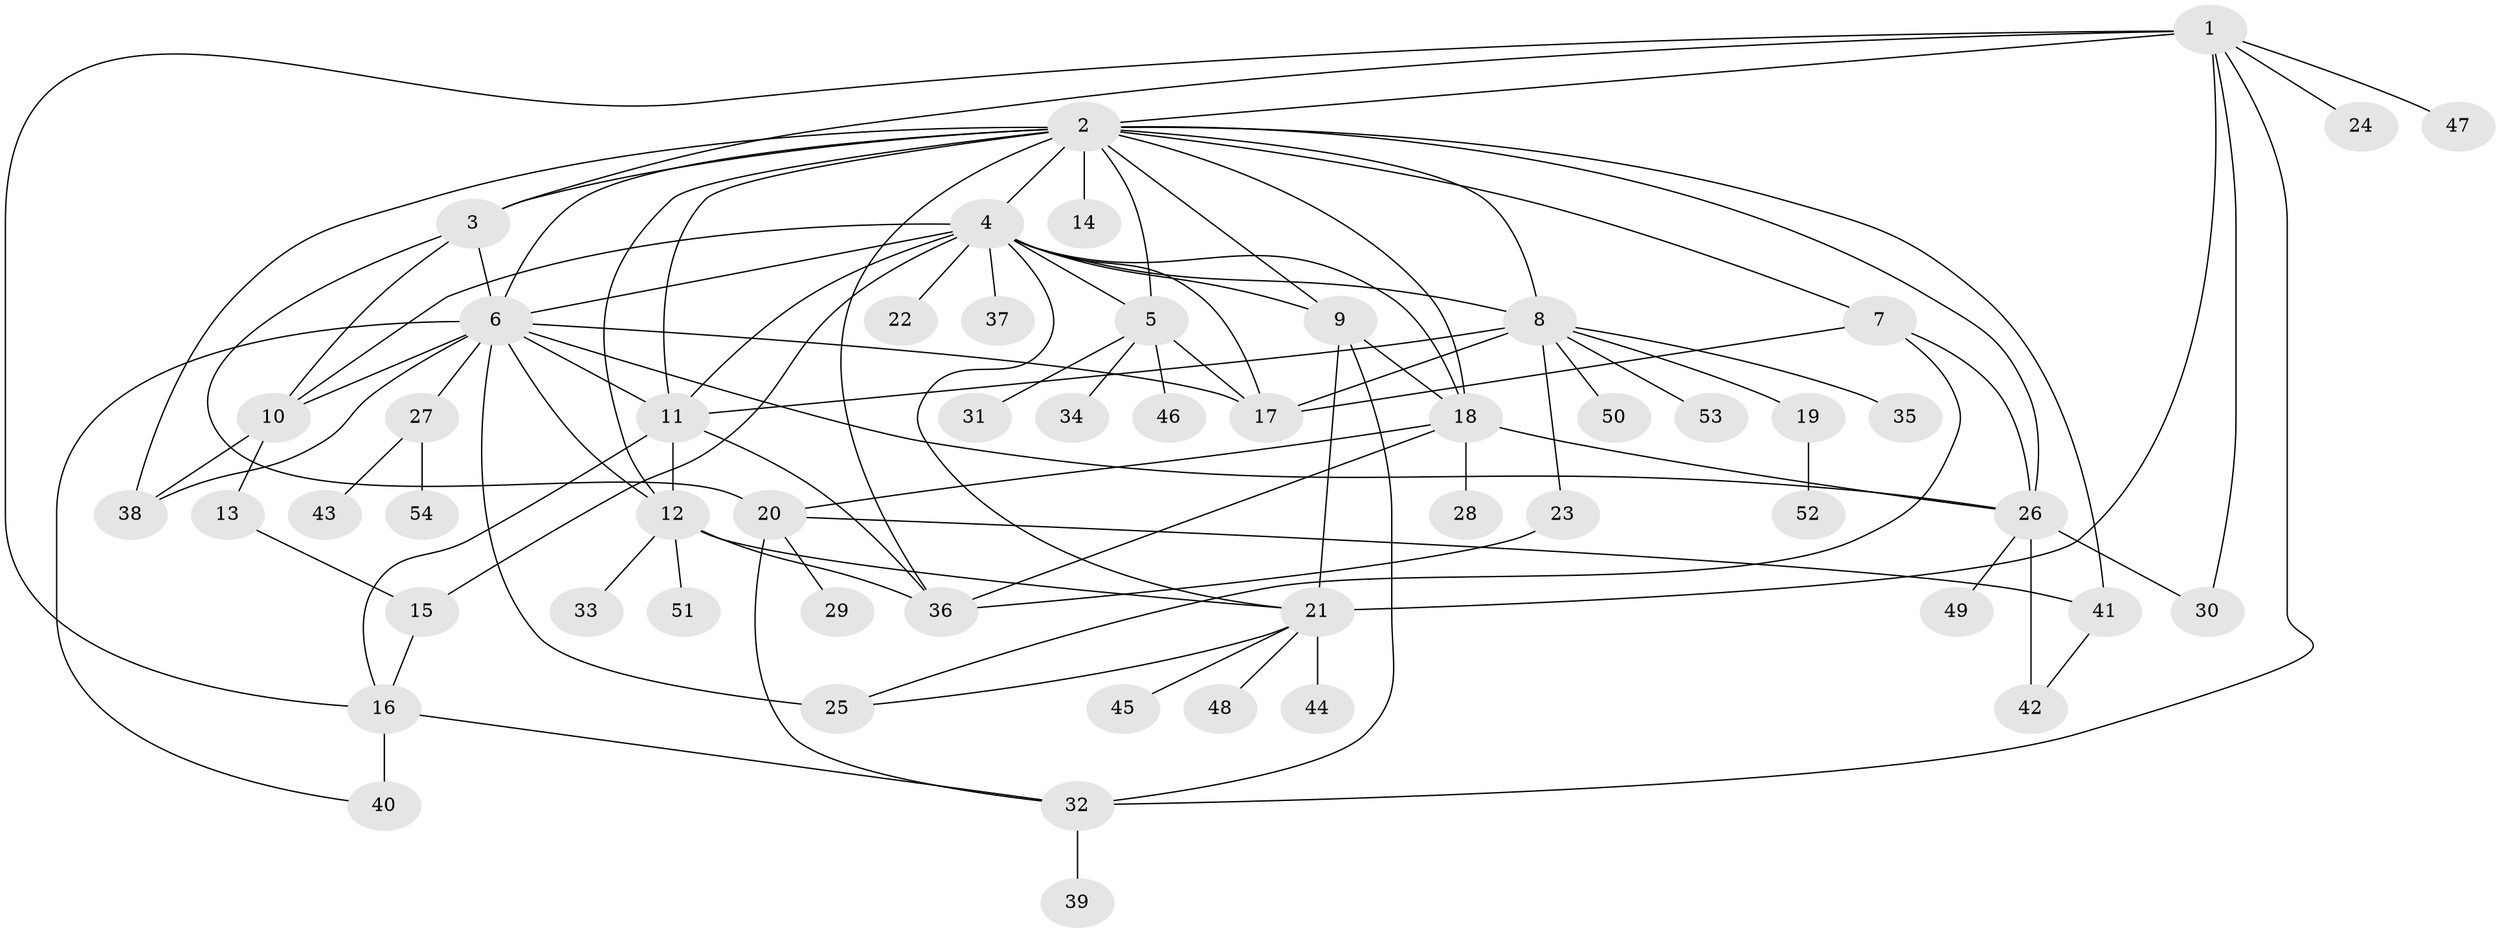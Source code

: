 // original degree distribution, {9: 0.009259259259259259, 27: 0.009259259259259259, 5: 0.09259259259259259, 18: 0.009259259259259259, 7: 0.009259259259259259, 17: 0.009259259259259259, 11: 0.009259259259259259, 6: 0.027777777777777776, 13: 0.009259259259259259, 2: 0.19444444444444445, 3: 0.046296296296296294, 1: 0.5092592592592593, 10: 0.018518518518518517, 4: 0.046296296296296294}
// Generated by graph-tools (version 1.1) at 2025/35/03/09/25 02:35:27]
// undirected, 54 vertices, 97 edges
graph export_dot {
graph [start="1"]
  node [color=gray90,style=filled];
  1;
  2;
  3;
  4;
  5;
  6;
  7;
  8;
  9;
  10;
  11;
  12;
  13;
  14;
  15;
  16;
  17;
  18;
  19;
  20;
  21;
  22;
  23;
  24;
  25;
  26;
  27;
  28;
  29;
  30;
  31;
  32;
  33;
  34;
  35;
  36;
  37;
  38;
  39;
  40;
  41;
  42;
  43;
  44;
  45;
  46;
  47;
  48;
  49;
  50;
  51;
  52;
  53;
  54;
  1 -- 2 [weight=1.0];
  1 -- 3 [weight=1.0];
  1 -- 16 [weight=1.0];
  1 -- 21 [weight=1.0];
  1 -- 24 [weight=1.0];
  1 -- 30 [weight=1.0];
  1 -- 32 [weight=1.0];
  1 -- 47 [weight=1.0];
  2 -- 3 [weight=1.0];
  2 -- 4 [weight=1.0];
  2 -- 5 [weight=1.0];
  2 -- 6 [weight=1.0];
  2 -- 7 [weight=1.0];
  2 -- 8 [weight=1.0];
  2 -- 9 [weight=1.0];
  2 -- 11 [weight=1.0];
  2 -- 12 [weight=2.0];
  2 -- 14 [weight=6.0];
  2 -- 18 [weight=1.0];
  2 -- 26 [weight=1.0];
  2 -- 36 [weight=1.0];
  2 -- 38 [weight=1.0];
  2 -- 41 [weight=1.0];
  3 -- 6 [weight=1.0];
  3 -- 10 [weight=1.0];
  3 -- 20 [weight=1.0];
  4 -- 5 [weight=1.0];
  4 -- 6 [weight=1.0];
  4 -- 8 [weight=1.0];
  4 -- 9 [weight=1.0];
  4 -- 10 [weight=1.0];
  4 -- 11 [weight=1.0];
  4 -- 15 [weight=1.0];
  4 -- 17 [weight=2.0];
  4 -- 18 [weight=1.0];
  4 -- 21 [weight=1.0];
  4 -- 22 [weight=3.0];
  4 -- 37 [weight=1.0];
  5 -- 17 [weight=1.0];
  5 -- 31 [weight=1.0];
  5 -- 34 [weight=1.0];
  5 -- 46 [weight=1.0];
  6 -- 10 [weight=1.0];
  6 -- 11 [weight=1.0];
  6 -- 12 [weight=1.0];
  6 -- 17 [weight=2.0];
  6 -- 25 [weight=3.0];
  6 -- 26 [weight=1.0];
  6 -- 27 [weight=1.0];
  6 -- 38 [weight=1.0];
  6 -- 40 [weight=1.0];
  7 -- 17 [weight=1.0];
  7 -- 25 [weight=1.0];
  7 -- 26 [weight=1.0];
  8 -- 11 [weight=1.0];
  8 -- 17 [weight=1.0];
  8 -- 19 [weight=1.0];
  8 -- 23 [weight=1.0];
  8 -- 35 [weight=1.0];
  8 -- 50 [weight=1.0];
  8 -- 53 [weight=1.0];
  9 -- 18 [weight=1.0];
  9 -- 21 [weight=1.0];
  9 -- 32 [weight=1.0];
  10 -- 13 [weight=1.0];
  10 -- 38 [weight=1.0];
  11 -- 12 [weight=6.0];
  11 -- 16 [weight=1.0];
  11 -- 36 [weight=1.0];
  12 -- 21 [weight=1.0];
  12 -- 33 [weight=1.0];
  12 -- 36 [weight=1.0];
  12 -- 51 [weight=1.0];
  13 -- 15 [weight=1.0];
  15 -- 16 [weight=2.0];
  16 -- 32 [weight=1.0];
  16 -- 40 [weight=2.0];
  18 -- 20 [weight=1.0];
  18 -- 26 [weight=1.0];
  18 -- 28 [weight=2.0];
  18 -- 36 [weight=2.0];
  19 -- 52 [weight=1.0];
  20 -- 29 [weight=1.0];
  20 -- 32 [weight=1.0];
  20 -- 41 [weight=1.0];
  21 -- 25 [weight=1.0];
  21 -- 44 [weight=1.0];
  21 -- 45 [weight=1.0];
  21 -- 48 [weight=1.0];
  23 -- 36 [weight=1.0];
  26 -- 30 [weight=1.0];
  26 -- 42 [weight=2.0];
  26 -- 49 [weight=1.0];
  27 -- 43 [weight=1.0];
  27 -- 54 [weight=1.0];
  32 -- 39 [weight=1.0];
  41 -- 42 [weight=1.0];
}
